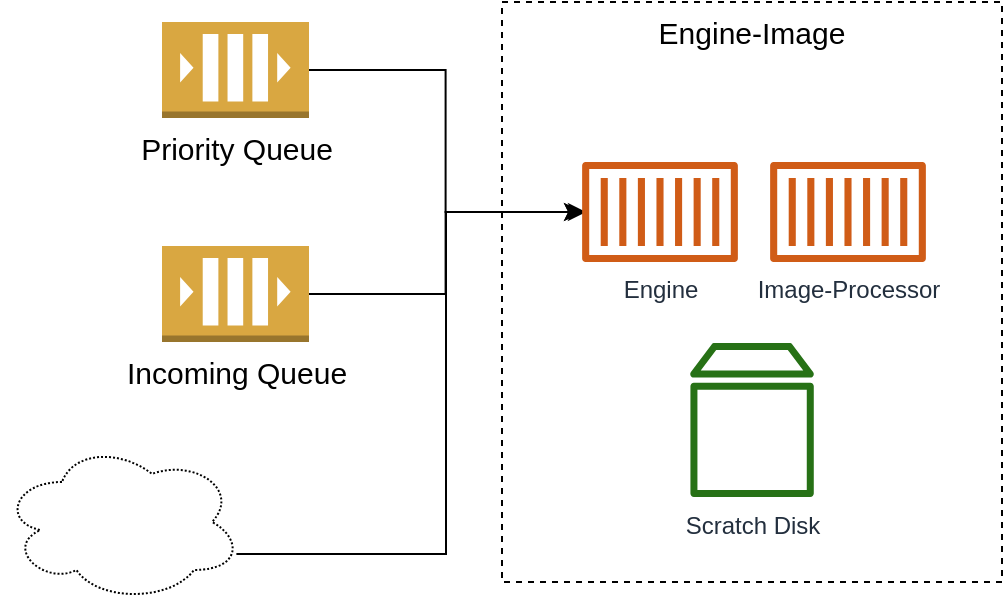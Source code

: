 <mxfile version="13.2.1" type="device"><diagram id="7pU9ZAY1zsOd3EP0TyUm" name="Page-1"><mxGraphModel dx="2064" dy="1152" grid="1" gridSize="10" guides="1" tooltips="1" connect="1" arrows="1" fold="1" page="1" pageScale="1" pageWidth="827" pageHeight="1169" math="0" shadow="0"><root><mxCell id="0"/><mxCell id="1" parent="0"/><mxCell id="M8vr_nEDkuYRrmNqQPzO-16" value="&lt;div&gt;Engine-Image&lt;/div&gt;" style="rounded=0;whiteSpace=wrap;html=1;dashed=1;fontSize=15;align=center;verticalAlign=top;" vertex="1" parent="1"><mxGeometry x="280" y="230" width="250" height="290" as="geometry"/></mxCell><mxCell id="M8vr_nEDkuYRrmNqQPzO-4" value="Scratch Disk" style="outlineConnect=0;fontColor=#232F3E;gradientColor=none;fillColor=#277116;strokeColor=none;dashed=0;verticalLabelPosition=bottom;verticalAlign=top;align=center;html=1;fontSize=12;fontStyle=0;aspect=fixed;pointerEvents=1;shape=mxgraph.aws4.volume;dashPattern=1 1;" vertex="1" parent="1"><mxGeometry x="374" y="400" width="62" height="78" as="geometry"/></mxCell><mxCell id="M8vr_nEDkuYRrmNqQPzO-5" value="Image-Processor" style="outlineConnect=0;fontColor=#232F3E;gradientColor=none;fillColor=#D05C17;strokeColor=none;dashed=0;verticalLabelPosition=bottom;verticalAlign=top;align=center;html=1;fontSize=12;fontStyle=0;aspect=fixed;pointerEvents=1;shape=mxgraph.aws4.container_1;dashPattern=1 1;" vertex="1" parent="1"><mxGeometry x="414" y="310" width="78" height="50" as="geometry"/></mxCell><mxCell id="M8vr_nEDkuYRrmNqQPzO-11" style="edgeStyle=orthogonalEdgeStyle;rounded=0;orthogonalLoop=1;jettySize=auto;html=1;entryX=1;entryY=0.5;entryDx=0;entryDy=0;entryPerimeter=0;fontSize=15;startArrow=classic;startFill=1;endArrow=none;endFill=0;" edge="1" parent="1" source="M8vr_nEDkuYRrmNqQPzO-6" target="M8vr_nEDkuYRrmNqQPzO-8"><mxGeometry relative="1" as="geometry"/></mxCell><mxCell id="M8vr_nEDkuYRrmNqQPzO-12" style="edgeStyle=orthogonalEdgeStyle;rounded=0;orthogonalLoop=1;jettySize=auto;html=1;entryX=1;entryY=0.5;entryDx=0;entryDy=0;entryPerimeter=0;startArrow=classic;startFill=1;endArrow=none;endFill=0;fontSize=15;" edge="1" parent="1" source="M8vr_nEDkuYRrmNqQPzO-6" target="M8vr_nEDkuYRrmNqQPzO-7"><mxGeometry relative="1" as="geometry"/></mxCell><mxCell id="M8vr_nEDkuYRrmNqQPzO-15" style="edgeStyle=orthogonalEdgeStyle;rounded=0;orthogonalLoop=1;jettySize=auto;html=1;entryX=0.96;entryY=0.7;entryDx=0;entryDy=0;entryPerimeter=0;startArrow=classic;startFill=1;endArrow=none;endFill=0;fontSize=15;" edge="1" parent="1"><mxGeometry relative="1" as="geometry"><mxPoint x="322" y="335" as="sourcePoint"/><mxPoint x="147.2" y="506" as="targetPoint"/><Array as="points"><mxPoint x="252" y="335"/><mxPoint x="252" y="506"/></Array></mxGeometry></mxCell><mxCell id="M8vr_nEDkuYRrmNqQPzO-6" value="Engine" style="outlineConnect=0;fontColor=#232F3E;gradientColor=none;fillColor=#D05C17;strokeColor=none;dashed=0;verticalLabelPosition=bottom;verticalAlign=top;align=center;html=1;fontSize=12;fontStyle=0;aspect=fixed;pointerEvents=1;shape=mxgraph.aws4.container_1;dashPattern=1 1;" vertex="1" parent="1"><mxGeometry x="320" y="310" width="78" height="50" as="geometry"/></mxCell><mxCell id="M8vr_nEDkuYRrmNqQPzO-7" value="Incoming Queue" style="outlineConnect=0;dashed=0;verticalLabelPosition=bottom;verticalAlign=top;align=center;html=1;shape=mxgraph.aws3.queue;fillColor=#D9A741;gradientColor=none;dashPattern=1 1;fontSize=15;" vertex="1" parent="1"><mxGeometry x="110" y="352" width="73.5" height="48" as="geometry"/></mxCell><mxCell id="M8vr_nEDkuYRrmNqQPzO-8" value="Priority Queue" style="outlineConnect=0;dashed=0;verticalLabelPosition=bottom;verticalAlign=top;align=center;html=1;shape=mxgraph.aws3.queue;fillColor=#D9A741;gradientColor=none;dashPattern=1 1;fontSize=15;" vertex="1" parent="1"><mxGeometry x="110" y="240" width="73.5" height="48" as="geometry"/></mxCell><mxCell id="M8vr_nEDkuYRrmNqQPzO-13" value="" style="ellipse;shape=cloud;whiteSpace=wrap;html=1;dashed=1;dashPattern=1 1;fontSize=15;align=center;" vertex="1" parent="1"><mxGeometry x="30" y="450" width="120" height="80" as="geometry"/></mxCell></root></mxGraphModel></diagram></mxfile>